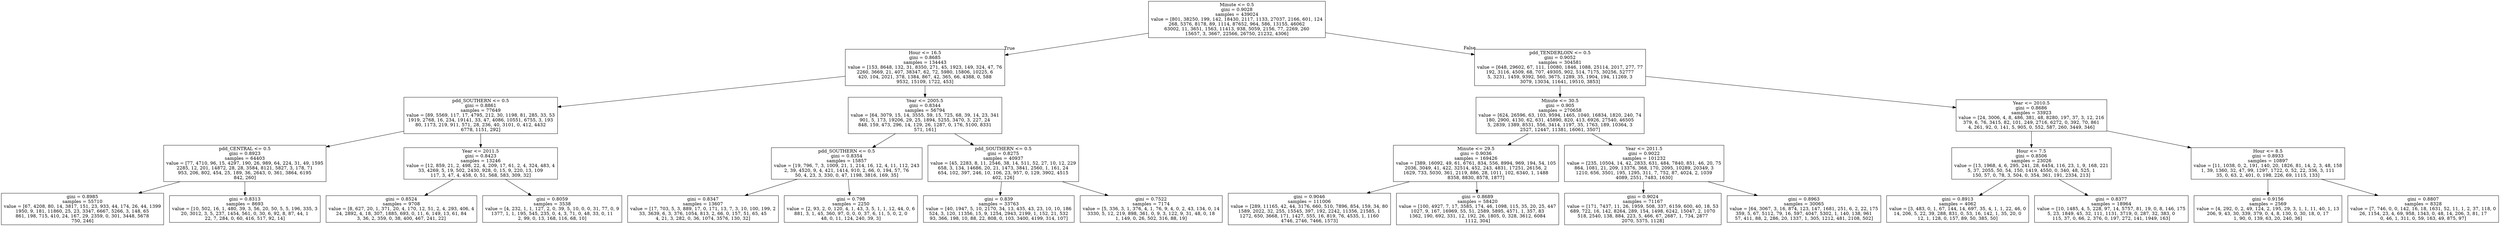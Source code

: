 digraph Tree {
node [shape=box] ;
0 [label="Minute <= 0.5\ngini = 0.9028\nsamples = 439024\nvalue = [801, 38250, 199, 142, 18430, 2117, 1133, 27037, 2166, 601, 124\n268, 5376, 8178, 89, 1114, 87652, 964, 586, 13155, 46062\n63002, 11, 3651, 1563, 11413, 938, 5059, 2156, 77, 2269, 260\n15657, 3, 3667, 22566, 26750, 21232, 4306]"] ;
1 [label="Hour <= 16.5\ngini = 0.8685\nsamples = 134443\nvalue = [153, 8648, 132, 31, 8350, 271, 45, 1923, 149, 324, 47, 76\n2260, 3669, 21, 407, 38347, 62, 72, 5980, 15806, 10225, 6\n420, 104, 2021, 378, 1384, 867, 42, 365, 66, 4388, 0, 588\n9532, 15109, 1722, 453]"] ;
0 -> 1 [labeldistance=2.5, labelangle=45, headlabel="True"] ;
2 [label="pdd_SOUTHERN <= 0.5\ngini = 0.8861\nsamples = 77649\nvalue = [89, 5569, 117, 17, 4795, 212, 30, 1198, 81, 285, 33, 53\n1919, 2768, 16, 234, 19141, 33, 47, 4086, 10551, 6755, 3, 193\n80, 1173, 219, 911, 571, 28, 236, 40, 3101, 0, 412, 4432\n6778, 1151, 292]"] ;
1 -> 2 ;
3 [label="pdd_CENTRAL <= 0.5\ngini = 0.8923\nsamples = 64403\nvalue = [77, 4710, 96, 15, 4297, 190, 26, 989, 64, 224, 31, 49, 1595\n2285, 12, 201, 14872, 28, 28, 3584, 8121, 5827, 3, 178, 71\n953, 206, 802, 454, 25, 189, 36, 2643, 0, 361, 3864, 6195\n842, 260]"] ;
2 -> 3 ;
4 [label="gini = 0.8985\nsamples = 55710\nvalue = [67, 4208, 80, 14, 3817, 151, 23, 933, 44, 174, 26, 44, 1399\n1950, 9, 181, 11860, 25, 23, 3347, 6667, 5266, 3, 148, 65\n861, 198, 715, 410, 24, 167, 29, 2359, 0, 301, 3448, 5678\n750, 246]"] ;
3 -> 4 ;
5 [label="gini = 0.8313\nsamples = 8693\nvalue = [10, 502, 16, 1, 480, 39, 3, 56, 20, 50, 5, 5, 196, 335, 3\n20, 3012, 3, 5, 237, 1454, 561, 0, 30, 6, 92, 8, 87, 44, 1\n22, 7, 284, 0, 60, 416, 517, 92, 14]"] ;
3 -> 5 ;
6 [label="Year <= 2011.5\ngini = 0.8423\nsamples = 13246\nvalue = [12, 859, 21, 2, 498, 22, 4, 209, 17, 61, 2, 4, 324, 483, 4\n33, 4269, 5, 19, 502, 2430, 928, 0, 15, 9, 220, 13, 109\n117, 3, 47, 4, 458, 0, 51, 568, 583, 309, 32]"] ;
2 -> 6 ;
7 [label="gini = 0.8524\nsamples = 9708\nvalue = [8, 627, 20, 1, 371, 20, 4, 170, 12, 51, 2, 4, 293, 406, 4\n24, 2892, 4, 18, 307, 1885, 693, 0, 11, 6, 149, 13, 61, 84\n3, 36, 2, 359, 0, 38, 400, 467, 241, 22]"] ;
6 -> 7 ;
8 [label="gini = 0.8059\nsamples = 3538\nvalue = [4, 232, 1, 1, 127, 2, 0, 39, 5, 10, 0, 0, 31, 77, 0, 9\n1377, 1, 1, 195, 545, 235, 0, 4, 3, 71, 0, 48, 33, 0, 11\n2, 99, 0, 13, 168, 116, 68, 10]"] ;
6 -> 8 ;
9 [label="Year <= 2005.5\ngini = 0.8344\nsamples = 56794\nvalue = [64, 3079, 15, 14, 3555, 59, 15, 725, 68, 39, 14, 23, 341\n901, 5, 173, 19206, 29, 25, 1894, 5255, 3470, 3, 227, 24\n848, 159, 473, 296, 14, 129, 26, 1287, 0, 176, 5100, 8331\n571, 161]"] ;
1 -> 9 ;
10 [label="pdd_SOUTHERN <= 0.5\ngini = 0.8354\nsamples = 15857\nvalue = [19, 796, 7, 3, 1009, 21, 1, 214, 16, 12, 4, 11, 112, 243\n2, 39, 4520, 9, 4, 421, 1414, 910, 2, 66, 0, 194, 57, 76\n50, 4, 23, 3, 330, 0, 47, 1198, 3816, 169, 35]"] ;
9 -> 10 ;
11 [label="gini = 0.8347\nsamples = 13607\nvalue = [17, 703, 5, 3, 889, 17, 0, 171, 13, 7, 3, 10, 100, 199, 2\n33, 3639, 6, 3, 376, 1054, 813, 2, 66, 0, 157, 51, 65, 45\n4, 21, 3, 282, 0, 36, 1074, 3576, 130, 32]"] ;
10 -> 11 ;
12 [label="gini = 0.798\nsamples = 2250\nvalue = [2, 93, 2, 0, 120, 4, 1, 43, 3, 5, 1, 1, 12, 44, 0, 6\n881, 3, 1, 45, 360, 97, 0, 0, 0, 37, 6, 11, 5, 0, 2, 0\n48, 0, 11, 124, 240, 39, 3]"] ;
10 -> 12 ;
13 [label="pdd_SOUTHERN <= 0.5\ngini = 0.8275\nsamples = 40937\nvalue = [45, 2283, 8, 11, 2546, 38, 14, 511, 52, 27, 10, 12, 229\n658, 3, 134, 14686, 20, 21, 1473, 3841, 2560, 1, 161, 24\n654, 102, 397, 246, 10, 106, 23, 957, 0, 129, 3902, 4515\n402, 126]"] ;
9 -> 13 ;
14 [label="gini = 0.839\nsamples = 33763\nvalue = [40, 1947, 5, 10, 2170, 34, 13, 435, 43, 23, 10, 10, 186\n524, 3, 120, 11356, 15, 9, 1254, 2943, 2199, 1, 152, 21, 532\n93, 366, 198, 10, 88, 22, 808, 0, 103, 3400, 4199, 314, 107]"] ;
13 -> 14 ;
15 [label="gini = 0.7522\nsamples = 7174\nvalue = [5, 336, 3, 1, 376, 4, 1, 76, 9, 4, 0, 2, 43, 134, 0, 14\n3330, 5, 12, 219, 898, 361, 0, 9, 3, 122, 9, 31, 48, 0, 18\n1, 149, 0, 26, 502, 316, 88, 19]"] ;
13 -> 15 ;
16 [label="pdd_TENDERLOIN <= 0.5\ngini = 0.9052\nsamples = 304581\nvalue = [648, 29602, 67, 111, 10080, 1846, 1088, 25114, 2017, 277, 77\n192, 3116, 4509, 68, 707, 49305, 902, 514, 7175, 30256, 52777\n5, 3231, 1459, 9392, 560, 3675, 1289, 35, 1904, 194, 11269, 3\n3079, 13034, 11641, 19510, 3853]"] ;
0 -> 16 [labeldistance=2.5, labelangle=-45, headlabel="False"] ;
17 [label="Minute <= 30.5\ngini = 0.905\nsamples = 270658\nvalue = [624, 26596, 63, 103, 9594, 1465, 1040, 16834, 1820, 240, 74\n180, 2900, 4130, 62, 631, 45890, 820, 413, 6926, 27540, 46505\n5, 2839, 1389, 8531, 556, 3414, 1197, 35, 1763, 189, 10364, 3\n2527, 12447, 11381, 16061, 3507]"] ;
16 -> 17 ;
18 [label="Minute <= 29.5\ngini = 0.9036\nsamples = 169426\nvalue = [389, 16092, 49, 61, 6761, 834, 556, 8994, 969, 194, 54, 105\n2036, 3049, 41, 422, 32514, 452, 243, 4831, 17251, 26156, 2\n1629, 733, 5030, 361, 2119, 886, 28, 1011, 102, 6340, 1, 1488\n8358, 8830, 8578, 1877]"] ;
17 -> 18 ;
19 [label="gini = 0.9046\nsamples = 111006\nvalue = [289, 11165, 42, 44, 3176, 660, 510, 7896, 854, 159, 34, 80\n1589, 2022, 32, 255, 15545, 397, 192, 2242, 11356, 21585, 1\n1272, 650, 3668, 171, 1427, 555, 16, 819, 76, 4535, 1, 1160\n4746, 2746, 7466, 1573]"] ;
18 -> 19 ;
20 [label="gini = 0.8689\nsamples = 58420\nvalue = [100, 4927, 7, 17, 3585, 174, 46, 1098, 115, 35, 20, 25, 447\n1027, 9, 167, 16969, 55, 51, 2589, 5895, 4571, 1, 357, 83\n1362, 190, 692, 331, 12, 192, 26, 1805, 0, 328, 3612, 6084\n1112, 304]"] ;
18 -> 20 ;
21 [label="Year <= 2011.5\ngini = 0.9022\nsamples = 101232\nvalue = [235, 10504, 14, 42, 2833, 631, 484, 7840, 851, 46, 20, 75\n864, 1081, 21, 209, 13376, 368, 170, 2095, 10289, 20349, 3\n1210, 656, 3501, 195, 1295, 311, 7, 752, 87, 4024, 2, 1039\n4089, 2551, 7483, 1630]"] ;
17 -> 21 ;
22 [label="gini = 0.9024\nsamples = 71167\nvalue = [171, 7437, 11, 26, 1959, 508, 337, 6159, 600, 40, 18, 53\n689, 722, 16, 142, 8264, 289, 154, 1498, 6242, 15047, 2, 1070\n518, 2540, 138, 884, 223, 5, 466, 67, 2687, 1, 734, 2877\n2070, 5375, 1128]"] ;
21 -> 22 ;
23 [label="gini = 0.8963\nsamples = 30065\nvalue = [64, 3067, 3, 16, 874, 123, 147, 1681, 251, 6, 2, 22, 175\n359, 5, 67, 5112, 79, 16, 597, 4047, 5302, 1, 140, 138, 961\n57, 411, 88, 2, 286, 20, 1337, 1, 305, 1212, 481, 2108, 502]"] ;
21 -> 23 ;
24 [label="Year <= 2010.5\ngini = 0.8686\nsamples = 33923\nvalue = [24, 3006, 4, 8, 486, 381, 48, 8280, 197, 37, 3, 12, 216\n379, 6, 76, 3415, 82, 101, 249, 2716, 6272, 0, 392, 70, 861\n4, 261, 92, 0, 141, 5, 905, 0, 552, 587, 260, 3449, 346]"] ;
16 -> 24 ;
25 [label="Hour <= 7.5\ngini = 0.8506\nsamples = 23026\nvalue = [13, 1968, 4, 6, 295, 241, 28, 6454, 116, 23, 1, 9, 168, 221\n5, 37, 2055, 50, 54, 150, 1419, 4550, 0, 340, 48, 525, 1\n150, 57, 0, 78, 3, 504, 0, 354, 361, 191, 2334, 213]"] ;
24 -> 25 ;
26 [label="gini = 0.8913\nsamples = 4062\nvalue = [3, 483, 0, 1, 67, 144, 14, 697, 35, 4, 1, 1, 22, 46, 0\n14, 206, 5, 22, 39, 288, 831, 0, 53, 16, 142, 1, 35, 20, 0\n12, 1, 128, 0, 157, 89, 50, 385, 50]"] ;
25 -> 26 ;
27 [label="gini = 0.8377\nsamples = 18964\nvalue = [10, 1485, 4, 5, 228, 97, 14, 5757, 81, 19, 0, 8, 146, 175\n5, 23, 1849, 45, 32, 111, 1131, 3719, 0, 287, 32, 383, 0\n115, 37, 0, 66, 2, 376, 0, 197, 272, 141, 1949, 163]"] ;
25 -> 27 ;
28 [label="Hour <= 8.5\ngini = 0.8933\nsamples = 10897\nvalue = [11, 1038, 0, 2, 191, 140, 20, 1826, 81, 14, 2, 3, 48, 158\n1, 39, 1360, 32, 47, 99, 1297, 1722, 0, 52, 22, 336, 3, 111\n35, 0, 63, 2, 401, 0, 198, 226, 69, 1115, 133]"] ;
24 -> 28 ;
29 [label="gini = 0.9156\nsamples = 2569\nvalue = [4, 292, 0, 2, 49, 124, 2, 195, 29, 3, 1, 1, 11, 40, 1, 13\n206, 9, 43, 30, 339, 379, 0, 4, 8, 130, 0, 30, 18, 0, 17\n1, 90, 0, 139, 63, 20, 240, 36]"] ;
28 -> 29 ;
30 [label="gini = 0.8807\nsamples = 8328\nvalue = [7, 746, 0, 0, 142, 16, 18, 1631, 52, 11, 1, 2, 37, 118, 0\n26, 1154, 23, 4, 69, 958, 1343, 0, 48, 14, 206, 3, 81, 17\n0, 46, 1, 311, 0, 59, 163, 49, 875, 97]"] ;
28 -> 30 ;
}